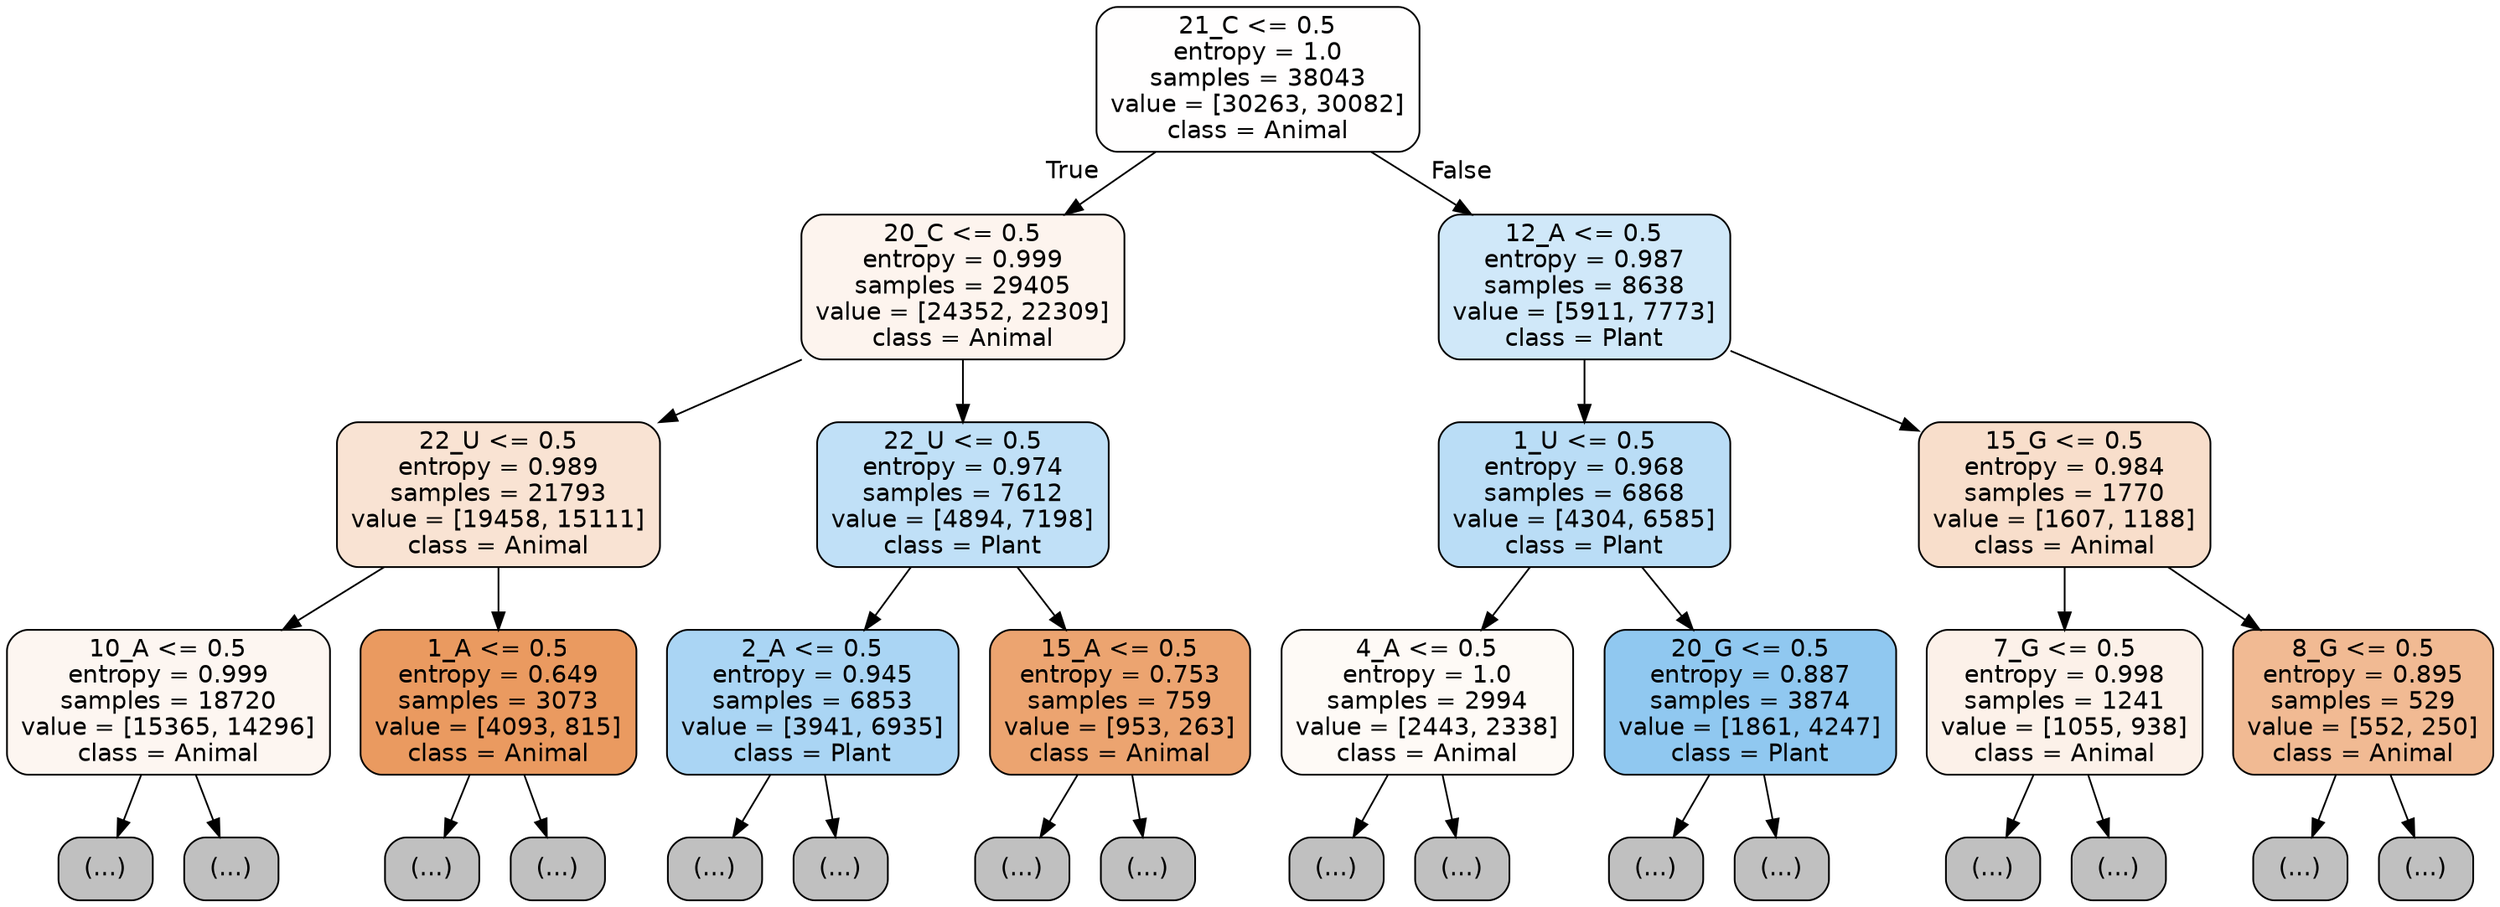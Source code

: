 digraph Tree {
node [shape=box, style="filled, rounded", color="black", fontname="helvetica"] ;
edge [fontname="helvetica"] ;
0 [label="21_C <= 0.5\nentropy = 1.0\nsamples = 38043\nvalue = [30263, 30082]\nclass = Animal", fillcolor="#fffefe"] ;
1 [label="20_C <= 0.5\nentropy = 0.999\nsamples = 29405\nvalue = [24352, 22309]\nclass = Animal", fillcolor="#fdf4ee"] ;
0 -> 1 [labeldistance=2.5, labelangle=45, headlabel="True"] ;
2 [label="22_U <= 0.5\nentropy = 0.989\nsamples = 21793\nvalue = [19458, 15111]\nclass = Animal", fillcolor="#f9e3d3"] ;
1 -> 2 ;
3 [label="10_A <= 0.5\nentropy = 0.999\nsamples = 18720\nvalue = [15365, 14296]\nclass = Animal", fillcolor="#fdf6f1"] ;
2 -> 3 ;
4 [label="(...)", fillcolor="#C0C0C0"] ;
3 -> 4 ;
7035 [label="(...)", fillcolor="#C0C0C0"] ;
3 -> 7035 ;
9378 [label="1_A <= 0.5\nentropy = 0.649\nsamples = 3073\nvalue = [4093, 815]\nclass = Animal", fillcolor="#ea9a60"] ;
2 -> 9378 ;
9379 [label="(...)", fillcolor="#C0C0C0"] ;
9378 -> 9379 ;
10166 [label="(...)", fillcolor="#C0C0C0"] ;
9378 -> 10166 ;
10407 [label="22_U <= 0.5\nentropy = 0.974\nsamples = 7612\nvalue = [4894, 7198]\nclass = Plant", fillcolor="#c0e0f7"] ;
1 -> 10407 ;
10408 [label="2_A <= 0.5\nentropy = 0.945\nsamples = 6853\nvalue = [3941, 6935]\nclass = Plant", fillcolor="#aad5f4"] ;
10407 -> 10408 ;
10409 [label="(...)", fillcolor="#C0C0C0"] ;
10408 -> 10409 ;
12536 [label="(...)", fillcolor="#C0C0C0"] ;
10408 -> 12536 ;
13167 [label="15_A <= 0.5\nentropy = 0.753\nsamples = 759\nvalue = [953, 263]\nclass = Animal", fillcolor="#eca470"] ;
10407 -> 13167 ;
13168 [label="(...)", fillcolor="#C0C0C0"] ;
13167 -> 13168 ;
13477 [label="(...)", fillcolor="#C0C0C0"] ;
13167 -> 13477 ;
13564 [label="12_A <= 0.5\nentropy = 0.987\nsamples = 8638\nvalue = [5911, 7773]\nclass = Plant", fillcolor="#d0e8f9"] ;
0 -> 13564 [labeldistance=2.5, labelangle=-45, headlabel="False"] ;
13565 [label="1_U <= 0.5\nentropy = 0.968\nsamples = 6868\nvalue = [4304, 6585]\nclass = Plant", fillcolor="#baddf6"] ;
13564 -> 13565 ;
13566 [label="4_A <= 0.5\nentropy = 1.0\nsamples = 2994\nvalue = [2443, 2338]\nclass = Animal", fillcolor="#fefaf6"] ;
13565 -> 13566 ;
13567 [label="(...)", fillcolor="#C0C0C0"] ;
13566 -> 13567 ;
14752 [label="(...)", fillcolor="#C0C0C0"] ;
13566 -> 14752 ;
15083 [label="20_G <= 0.5\nentropy = 0.887\nsamples = 3874\nvalue = [1861, 4247]\nclass = Plant", fillcolor="#90c8f0"] ;
13565 -> 15083 ;
15084 [label="(...)", fillcolor="#C0C0C0"] ;
15083 -> 15084 ;
15987 [label="(...)", fillcolor="#C0C0C0"] ;
15083 -> 15987 ;
16308 [label="15_G <= 0.5\nentropy = 0.984\nsamples = 1770\nvalue = [1607, 1188]\nclass = Animal", fillcolor="#f8decb"] ;
13564 -> 16308 ;
16309 [label="7_G <= 0.5\nentropy = 0.998\nsamples = 1241\nvalue = [1055, 938]\nclass = Animal", fillcolor="#fcf1e9"] ;
16308 -> 16309 ;
16310 [label="(...)", fillcolor="#C0C0C0"] ;
16309 -> 16310 ;
16777 [label="(...)", fillcolor="#C0C0C0"] ;
16309 -> 16777 ;
16948 [label="8_G <= 0.5\nentropy = 0.895\nsamples = 529\nvalue = [552, 250]\nclass = Animal", fillcolor="#f1ba93"] ;
16308 -> 16948 ;
16949 [label="(...)", fillcolor="#C0C0C0"] ;
16948 -> 16949 ;
17100 [label="(...)", fillcolor="#C0C0C0"] ;
16948 -> 17100 ;
}